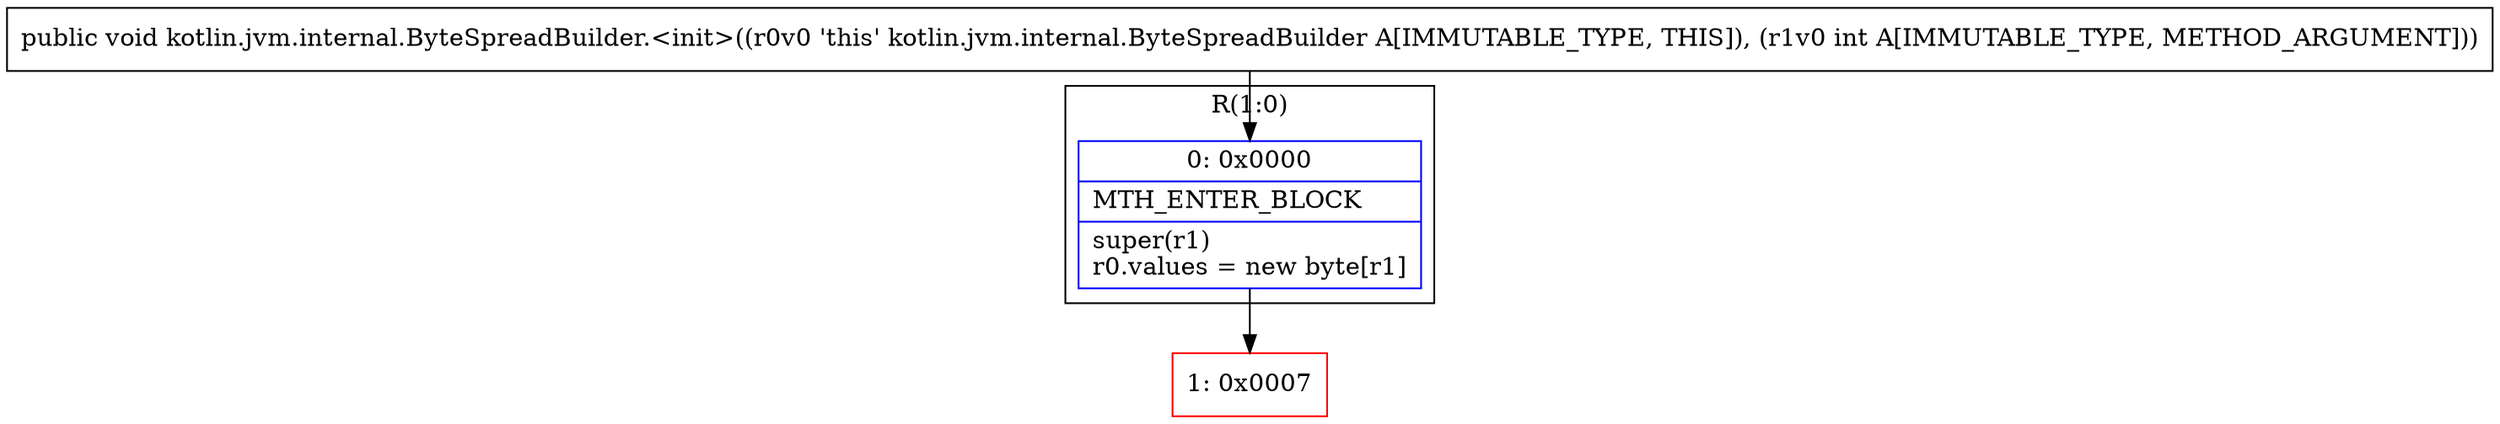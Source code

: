 digraph "CFG forkotlin.jvm.internal.ByteSpreadBuilder.\<init\>(I)V" {
subgraph cluster_Region_116606579 {
label = "R(1:0)";
node [shape=record,color=blue];
Node_0 [shape=record,label="{0\:\ 0x0000|MTH_ENTER_BLOCK\l|super(r1)\lr0.values = new byte[r1]\l}"];
}
Node_1 [shape=record,color=red,label="{1\:\ 0x0007}"];
MethodNode[shape=record,label="{public void kotlin.jvm.internal.ByteSpreadBuilder.\<init\>((r0v0 'this' kotlin.jvm.internal.ByteSpreadBuilder A[IMMUTABLE_TYPE, THIS]), (r1v0 int A[IMMUTABLE_TYPE, METHOD_ARGUMENT])) }"];
MethodNode -> Node_0;
Node_0 -> Node_1;
}

